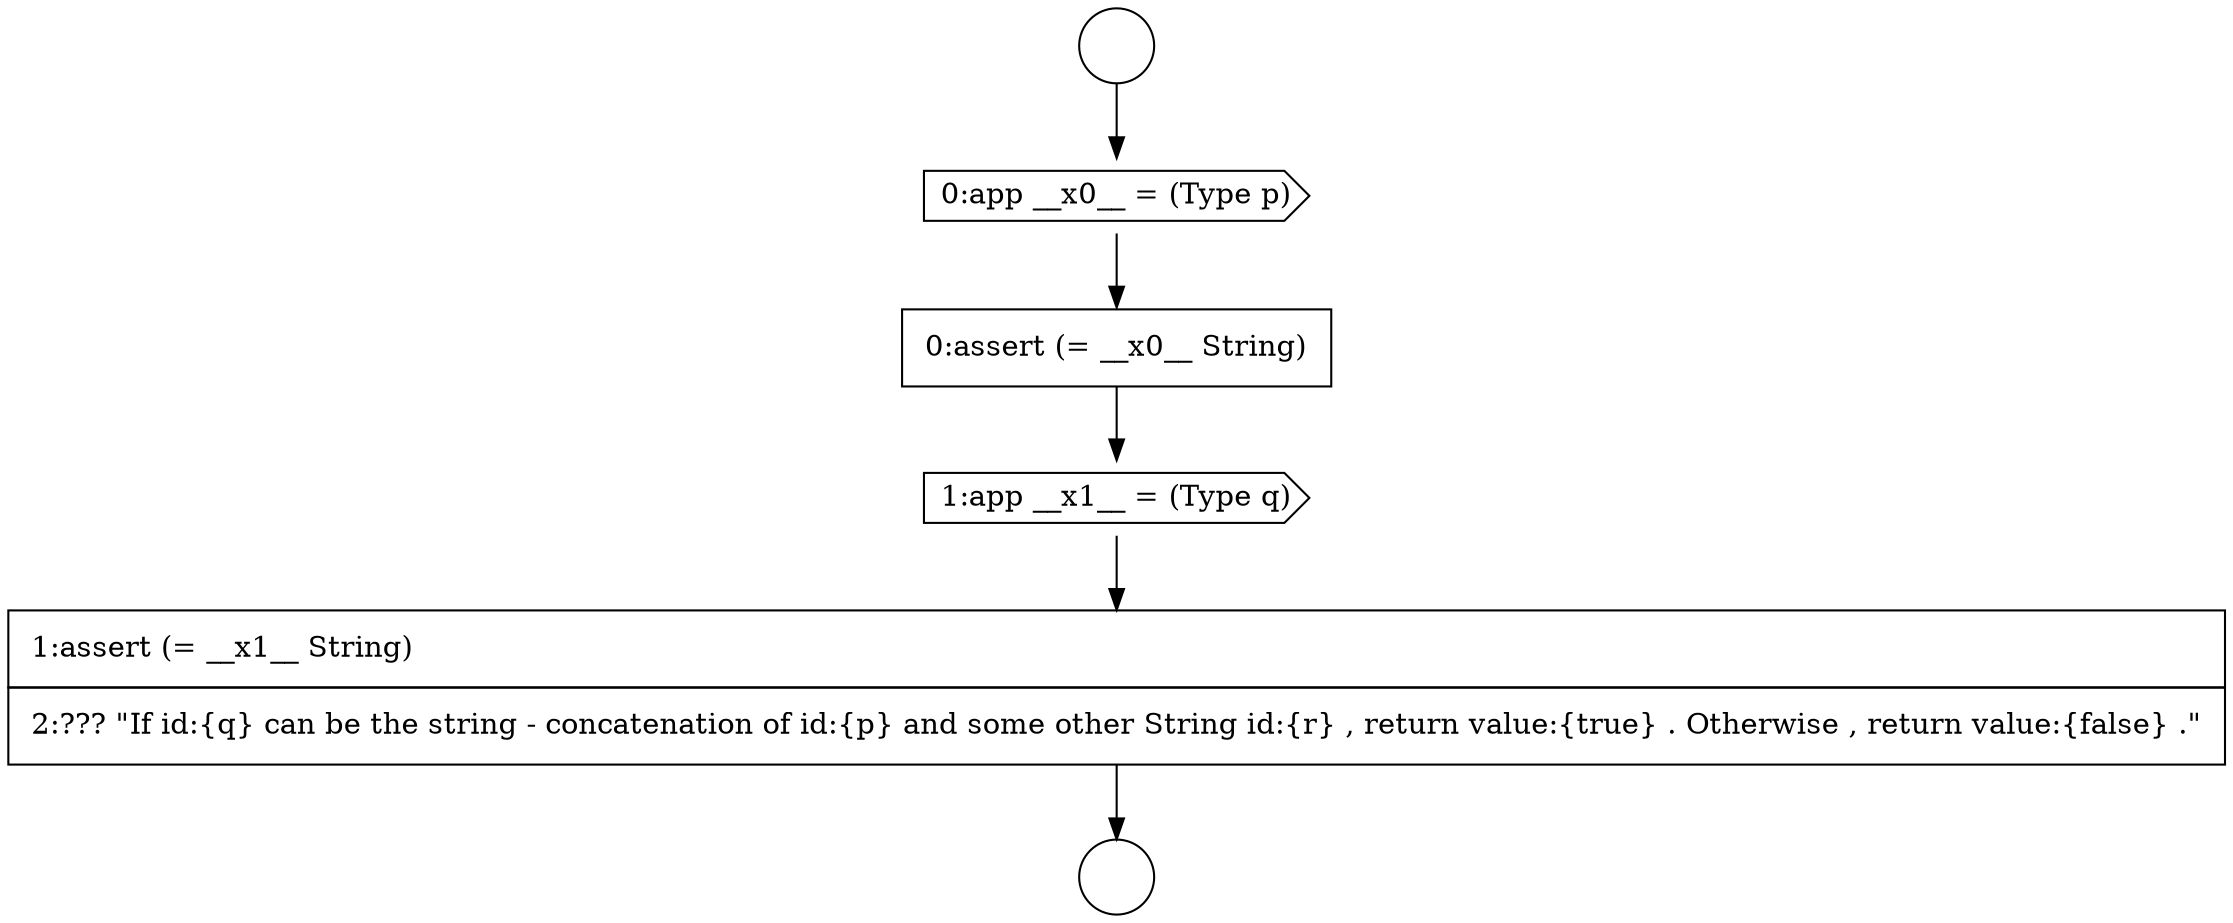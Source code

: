 digraph {
  node555 [shape=circle label=" " color="black" fillcolor="white" style=filled]
  node559 [shape=none, margin=0, label=<<font color="black">
    <table border="0" cellborder="1" cellspacing="0" cellpadding="10">
      <tr><td align="left">1:assert (= __x1__ String)</td></tr>
      <tr><td align="left">2:??? &quot;If id:{q} can be the string - concatenation of id:{p} and some other String id:{r} , return value:{true} . Otherwise , return value:{false} .&quot;</td></tr>
    </table>
  </font>> color="black" fillcolor="white" style=filled]
  node554 [shape=circle label=" " color="black" fillcolor="white" style=filled]
  node558 [shape=cds, label=<<font color="black">1:app __x1__ = (Type q)</font>> color="black" fillcolor="white" style=filled]
  node557 [shape=none, margin=0, label=<<font color="black">
    <table border="0" cellborder="1" cellspacing="0" cellpadding="10">
      <tr><td align="left">0:assert (= __x0__ String)</td></tr>
    </table>
  </font>> color="black" fillcolor="white" style=filled]
  node556 [shape=cds, label=<<font color="black">0:app __x0__ = (Type p)</font>> color="black" fillcolor="white" style=filled]
  node557 -> node558 [ color="black"]
  node559 -> node555 [ color="black"]
  node556 -> node557 [ color="black"]
  node554 -> node556 [ color="black"]
  node558 -> node559 [ color="black"]
}
